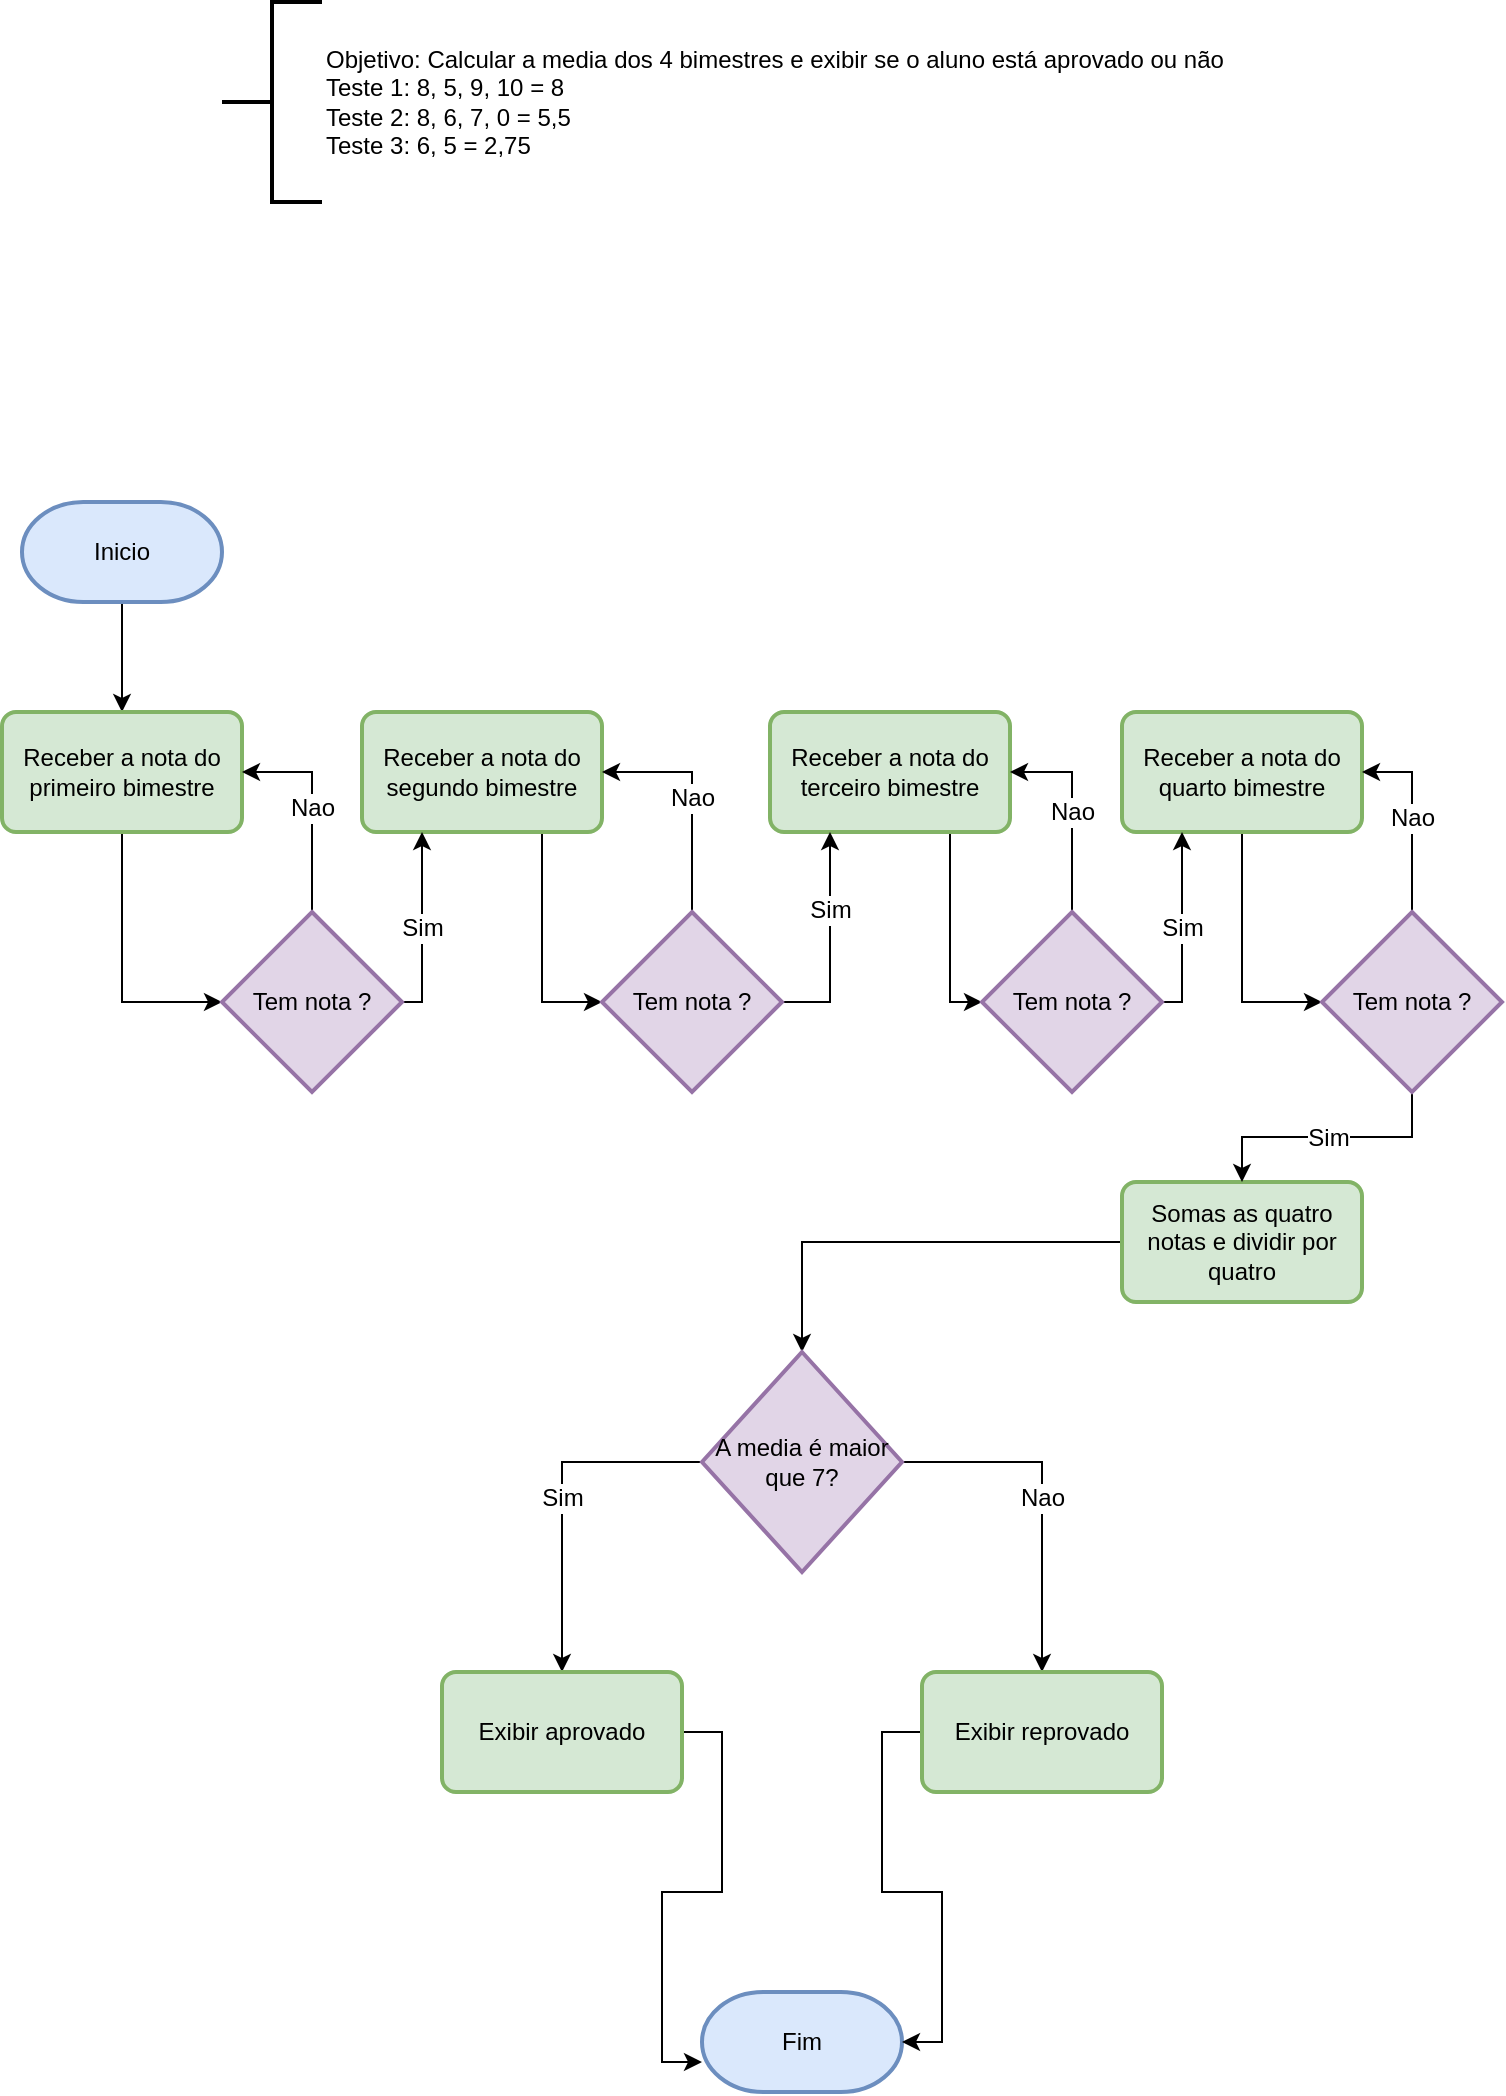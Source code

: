 <mxfile version="16.5.3" type="github">
  <diagram id="tYpWBHmPzQ8GlDJZznWl" name="Page-1">
    <mxGraphModel dx="1240" dy="1872" grid="1" gridSize="10" guides="1" tooltips="1" connect="1" arrows="1" fold="1" page="1" pageScale="1" pageWidth="827" pageHeight="1169" math="0" shadow="0">
      <root>
        <mxCell id="0" />
        <mxCell id="1" parent="0" />
        <mxCell id="cTJw4jK_xdqWJL08SFYX-1" value="" style="edgeStyle=orthogonalEdgeStyle;rounded=0;orthogonalLoop=1;jettySize=auto;html=1;" parent="1" source="cTJw4jK_xdqWJL08SFYX-2" target="cTJw4jK_xdqWJL08SFYX-6" edge="1">
          <mxGeometry relative="1" as="geometry" />
        </mxCell>
        <mxCell id="cTJw4jK_xdqWJL08SFYX-2" value="Inicio" style="strokeWidth=2;html=1;shape=mxgraph.flowchart.terminator;whiteSpace=wrap;fillColor=#dae8fc;strokeColor=#6c8ebf;" parent="1" vertex="1">
          <mxGeometry x="50" y="250" width="100" height="50" as="geometry" />
        </mxCell>
        <mxCell id="cTJw4jK_xdqWJL08SFYX-3" value="Objetivo: Calcular a media dos 4 bimestres e exibir se o aluno está aprovado ou não&lt;br&gt;Teste 1: 8, 5, 9, 10 = 8&lt;br&gt;Teste 2: 8, 6, 7, 0 = 5,5&lt;br&gt;Teste 3: 6, 5 = 2,75&lt;br&gt;" style="strokeWidth=2;html=1;shape=mxgraph.flowchart.annotation_2;align=left;labelPosition=right;pointerEvents=1;" parent="1" vertex="1">
          <mxGeometry x="150" width="50" height="100" as="geometry" />
        </mxCell>
        <mxCell id="cTJw4jK_xdqWJL08SFYX-4" value="Fim" style="strokeWidth=2;html=1;shape=mxgraph.flowchart.terminator;whiteSpace=wrap;fillColor=#dae8fc;strokeColor=#6c8ebf;" parent="1" vertex="1">
          <mxGeometry x="390" y="995" width="100" height="50" as="geometry" />
        </mxCell>
        <mxCell id="vcoiCkiEEp1TqXFV9q4--13" style="edgeStyle=orthogonalEdgeStyle;rounded=0;orthogonalLoop=1;jettySize=auto;html=1;entryX=0;entryY=0.5;entryDx=0;entryDy=0;entryPerimeter=0;fontSize=12;" edge="1" parent="1" source="cTJw4jK_xdqWJL08SFYX-6" target="vcoiCkiEEp1TqXFV9q4--12">
          <mxGeometry relative="1" as="geometry" />
        </mxCell>
        <mxCell id="cTJw4jK_xdqWJL08SFYX-6" value="Receber a nota do primeiro bimestre" style="rounded=1;whiteSpace=wrap;html=1;absoluteArcSize=1;arcSize=14;strokeWidth=2;fillColor=#d5e8d4;strokeColor=#82b366;" parent="1" vertex="1">
          <mxGeometry x="40" y="355" width="120" height="60" as="geometry" />
        </mxCell>
        <mxCell id="vcoiCkiEEp1TqXFV9q4--19" style="edgeStyle=orthogonalEdgeStyle;rounded=0;orthogonalLoop=1;jettySize=auto;html=1;entryX=0;entryY=0.5;entryDx=0;entryDy=0;entryPerimeter=0;fontSize=12;exitX=0.75;exitY=1;exitDx=0;exitDy=0;" edge="1" parent="1" source="cTJw4jK_xdqWJL08SFYX-8" target="vcoiCkiEEp1TqXFV9q4--17">
          <mxGeometry relative="1" as="geometry" />
        </mxCell>
        <mxCell id="cTJw4jK_xdqWJL08SFYX-8" value="Receber a nota do segundo bimestre" style="rounded=1;whiteSpace=wrap;html=1;absoluteArcSize=1;arcSize=14;strokeWidth=2;fillColor=#d5e8d4;strokeColor=#82b366;" parent="1" vertex="1">
          <mxGeometry x="220" y="355" width="120" height="60" as="geometry" />
        </mxCell>
        <mxCell id="vcoiCkiEEp1TqXFV9q4--23" style="edgeStyle=orthogonalEdgeStyle;rounded=0;orthogonalLoop=1;jettySize=auto;html=1;entryX=0;entryY=0.5;entryDx=0;entryDy=0;entryPerimeter=0;fontSize=12;exitX=0.75;exitY=1;exitDx=0;exitDy=0;" edge="1" parent="1" source="cTJw4jK_xdqWJL08SFYX-10" target="vcoiCkiEEp1TqXFV9q4--22">
          <mxGeometry relative="1" as="geometry">
            <Array as="points">
              <mxPoint x="514" y="500" />
            </Array>
          </mxGeometry>
        </mxCell>
        <mxCell id="cTJw4jK_xdqWJL08SFYX-10" value="Receber a nota do terceiro bimestre" style="rounded=1;whiteSpace=wrap;html=1;absoluteArcSize=1;arcSize=14;strokeWidth=2;fillColor=#d5e8d4;strokeColor=#82b366;" parent="1" vertex="1">
          <mxGeometry x="424" y="355" width="120" height="60" as="geometry" />
        </mxCell>
        <mxCell id="vcoiCkiEEp1TqXFV9q4--28" style="edgeStyle=orthogonalEdgeStyle;rounded=0;orthogonalLoop=1;jettySize=auto;html=1;entryX=0;entryY=0.5;entryDx=0;entryDy=0;entryPerimeter=0;fontSize=12;" edge="1" parent="1" source="cTJw4jK_xdqWJL08SFYX-12" target="vcoiCkiEEp1TqXFV9q4--27">
          <mxGeometry relative="1" as="geometry" />
        </mxCell>
        <mxCell id="cTJw4jK_xdqWJL08SFYX-12" value="Receber a nota do quarto bimestre" style="rounded=1;whiteSpace=wrap;html=1;absoluteArcSize=1;arcSize=14;strokeWidth=2;fillColor=#d5e8d4;strokeColor=#82b366;" parent="1" vertex="1">
          <mxGeometry x="600" y="355" width="120" height="60" as="geometry" />
        </mxCell>
        <mxCell id="vcoiCkiEEp1TqXFV9q4--2" value="" style="edgeStyle=orthogonalEdgeStyle;rounded=0;orthogonalLoop=1;jettySize=auto;html=1;fontSize=12;" edge="1" parent="1" source="cTJw4jK_xdqWJL08SFYX-14" target="vcoiCkiEEp1TqXFV9q4--1">
          <mxGeometry relative="1" as="geometry" />
        </mxCell>
        <mxCell id="cTJw4jK_xdqWJL08SFYX-14" value="Somas as quatro notas e dividir por quatro" style="rounded=1;whiteSpace=wrap;html=1;absoluteArcSize=1;arcSize=14;strokeWidth=2;fillColor=#d5e8d4;strokeColor=#82b366;" parent="1" vertex="1">
          <mxGeometry x="600" y="590" width="120" height="60" as="geometry" />
        </mxCell>
        <mxCell id="cTJw4jK_xdqWJL08SFYX-17" value="" style="edgeStyle=orthogonalEdgeStyle;rounded=0;orthogonalLoop=1;jettySize=auto;html=1;" parent="1" edge="1">
          <mxGeometry relative="1" as="geometry">
            <mxPoint x="610" y="290" as="sourcePoint" />
          </mxGeometry>
        </mxCell>
        <mxCell id="cTJw4jK_xdqWJL08SFYX-19" style="edgeStyle=orthogonalEdgeStyle;rounded=0;orthogonalLoop=1;jettySize=auto;html=1;entryX=0;entryY=0.5;entryDx=0;entryDy=0;" parent="1" edge="1">
          <mxGeometry relative="1" as="geometry">
            <mxPoint x="670" y="370" as="sourcePoint" />
          </mxGeometry>
        </mxCell>
        <mxCell id="vcoiCkiEEp1TqXFV9q4--5" value="Sim" style="edgeStyle=orthogonalEdgeStyle;rounded=0;orthogonalLoop=1;jettySize=auto;html=1;entryX=0.5;entryY=0;entryDx=0;entryDy=0;fontSize=12;" edge="1" parent="1" source="vcoiCkiEEp1TqXFV9q4--1" target="vcoiCkiEEp1TqXFV9q4--4">
          <mxGeometry relative="1" as="geometry" />
        </mxCell>
        <mxCell id="vcoiCkiEEp1TqXFV9q4--6" value="Nao" style="edgeStyle=orthogonalEdgeStyle;rounded=0;orthogonalLoop=1;jettySize=auto;html=1;entryX=0.5;entryY=0;entryDx=0;entryDy=0;fontSize=12;" edge="1" parent="1" source="vcoiCkiEEp1TqXFV9q4--1" target="vcoiCkiEEp1TqXFV9q4--3">
          <mxGeometry relative="1" as="geometry" />
        </mxCell>
        <mxCell id="vcoiCkiEEp1TqXFV9q4--1" value="&lt;font style=&quot;font-size: 12px&quot;&gt;A media é maior que 7?&lt;/font&gt;" style="strokeWidth=2;html=1;shape=mxgraph.flowchart.decision;whiteSpace=wrap;fillColor=#e1d5e7;strokeColor=#9673a6;" vertex="1" parent="1">
          <mxGeometry x="390" y="675" width="100" height="110" as="geometry" />
        </mxCell>
        <mxCell id="vcoiCkiEEp1TqXFV9q4--11" style="edgeStyle=orthogonalEdgeStyle;rounded=0;orthogonalLoop=1;jettySize=auto;html=1;entryX=1;entryY=0.5;entryDx=0;entryDy=0;entryPerimeter=0;fontSize=12;" edge="1" parent="1" source="vcoiCkiEEp1TqXFV9q4--3" target="cTJw4jK_xdqWJL08SFYX-4">
          <mxGeometry relative="1" as="geometry" />
        </mxCell>
        <mxCell id="vcoiCkiEEp1TqXFV9q4--3" value="Exibir reprovado" style="rounded=1;whiteSpace=wrap;html=1;absoluteArcSize=1;arcSize=14;strokeWidth=2;fillColor=#d5e8d4;strokeColor=#82b366;" vertex="1" parent="1">
          <mxGeometry x="500" y="835" width="120" height="60" as="geometry" />
        </mxCell>
        <mxCell id="vcoiCkiEEp1TqXFV9q4--10" style="edgeStyle=orthogonalEdgeStyle;rounded=0;orthogonalLoop=1;jettySize=auto;html=1;entryX=0;entryY=0.7;entryDx=0;entryDy=0;entryPerimeter=0;fontSize=12;" edge="1" parent="1" source="vcoiCkiEEp1TqXFV9q4--4" target="cTJw4jK_xdqWJL08SFYX-4">
          <mxGeometry relative="1" as="geometry" />
        </mxCell>
        <mxCell id="vcoiCkiEEp1TqXFV9q4--4" value="Exibir aprovado" style="rounded=1;whiteSpace=wrap;html=1;absoluteArcSize=1;arcSize=14;strokeWidth=2;fillColor=#d5e8d4;strokeColor=#82b366;" vertex="1" parent="1">
          <mxGeometry x="260" y="835" width="120" height="60" as="geometry" />
        </mxCell>
        <mxCell id="vcoiCkiEEp1TqXFV9q4--14" value="Sim" style="edgeStyle=orthogonalEdgeStyle;rounded=0;orthogonalLoop=1;jettySize=auto;html=1;fontSize=12;entryX=0.25;entryY=1;entryDx=0;entryDy=0;" edge="1" parent="1" source="vcoiCkiEEp1TqXFV9q4--12" target="cTJw4jK_xdqWJL08SFYX-8">
          <mxGeometry relative="1" as="geometry">
            <mxPoint x="280" y="425" as="targetPoint" />
            <Array as="points">
              <mxPoint x="250" y="500" />
            </Array>
          </mxGeometry>
        </mxCell>
        <mxCell id="vcoiCkiEEp1TqXFV9q4--15" value="Nao" style="edgeStyle=orthogonalEdgeStyle;rounded=0;orthogonalLoop=1;jettySize=auto;html=1;entryX=1;entryY=0.5;entryDx=0;entryDy=0;fontSize=12;" edge="1" parent="1" source="vcoiCkiEEp1TqXFV9q4--12" target="cTJw4jK_xdqWJL08SFYX-6">
          <mxGeometry relative="1" as="geometry" />
        </mxCell>
        <mxCell id="vcoiCkiEEp1TqXFV9q4--12" value="&lt;font style=&quot;font-size: 12px&quot;&gt;Tem nota ?&lt;/font&gt;" style="strokeWidth=2;html=1;shape=mxgraph.flowchart.decision;whiteSpace=wrap;fillColor=#e1d5e7;strokeColor=#9673a6;" vertex="1" parent="1">
          <mxGeometry x="150" y="455" width="90" height="90" as="geometry" />
        </mxCell>
        <mxCell id="vcoiCkiEEp1TqXFV9q4--20" value="Nao" style="edgeStyle=orthogonalEdgeStyle;rounded=0;orthogonalLoop=1;jettySize=auto;html=1;entryX=1;entryY=0.5;entryDx=0;entryDy=0;fontSize=12;" edge="1" parent="1" source="vcoiCkiEEp1TqXFV9q4--17" target="cTJw4jK_xdqWJL08SFYX-8">
          <mxGeometry relative="1" as="geometry" />
        </mxCell>
        <mxCell id="vcoiCkiEEp1TqXFV9q4--21" value="Sim" style="edgeStyle=orthogonalEdgeStyle;rounded=0;orthogonalLoop=1;jettySize=auto;html=1;entryX=0.25;entryY=1;entryDx=0;entryDy=0;fontSize=12;exitX=1;exitY=0.5;exitDx=0;exitDy=0;exitPerimeter=0;" edge="1" parent="1" source="vcoiCkiEEp1TqXFV9q4--17" target="cTJw4jK_xdqWJL08SFYX-10">
          <mxGeometry x="0.281" relative="1" as="geometry">
            <Array as="points">
              <mxPoint x="454" y="500" />
            </Array>
            <mxPoint as="offset" />
          </mxGeometry>
        </mxCell>
        <mxCell id="vcoiCkiEEp1TqXFV9q4--17" value="&lt;font style=&quot;font-size: 12px&quot;&gt;Tem nota ?&lt;/font&gt;" style="strokeWidth=2;html=1;shape=mxgraph.flowchart.decision;whiteSpace=wrap;fillColor=#e1d5e7;strokeColor=#9673a6;" vertex="1" parent="1">
          <mxGeometry x="340" y="455" width="90" height="90" as="geometry" />
        </mxCell>
        <mxCell id="vcoiCkiEEp1TqXFV9q4--24" value="Nao" style="edgeStyle=orthogonalEdgeStyle;rounded=0;orthogonalLoop=1;jettySize=auto;html=1;entryX=1;entryY=0.5;entryDx=0;entryDy=0;fontSize=12;" edge="1" parent="1" source="vcoiCkiEEp1TqXFV9q4--22" target="cTJw4jK_xdqWJL08SFYX-10">
          <mxGeometry relative="1" as="geometry" />
        </mxCell>
        <mxCell id="vcoiCkiEEp1TqXFV9q4--25" value="Sim" style="edgeStyle=orthogonalEdgeStyle;rounded=0;orthogonalLoop=1;jettySize=auto;html=1;entryX=0.25;entryY=1;entryDx=0;entryDy=0;fontSize=12;" edge="1" parent="1" source="vcoiCkiEEp1TqXFV9q4--22" target="cTJw4jK_xdqWJL08SFYX-12">
          <mxGeometry relative="1" as="geometry">
            <Array as="points">
              <mxPoint x="630" y="500" />
            </Array>
          </mxGeometry>
        </mxCell>
        <mxCell id="vcoiCkiEEp1TqXFV9q4--22" value="&lt;font style=&quot;font-size: 12px&quot;&gt;Tem nota ?&lt;/font&gt;" style="strokeWidth=2;html=1;shape=mxgraph.flowchart.decision;whiteSpace=wrap;fillColor=#e1d5e7;strokeColor=#9673a6;" vertex="1" parent="1">
          <mxGeometry x="530" y="455" width="90" height="90" as="geometry" />
        </mxCell>
        <mxCell id="vcoiCkiEEp1TqXFV9q4--29" value="Nao" style="edgeStyle=orthogonalEdgeStyle;rounded=0;orthogonalLoop=1;jettySize=auto;html=1;entryX=1;entryY=0.5;entryDx=0;entryDy=0;fontSize=12;" edge="1" parent="1" source="vcoiCkiEEp1TqXFV9q4--27" target="cTJw4jK_xdqWJL08SFYX-12">
          <mxGeometry relative="1" as="geometry" />
        </mxCell>
        <mxCell id="vcoiCkiEEp1TqXFV9q4--30" value="Sim" style="edgeStyle=orthogonalEdgeStyle;rounded=0;orthogonalLoop=1;jettySize=auto;html=1;entryX=0.5;entryY=0;entryDx=0;entryDy=0;fontSize=12;" edge="1" parent="1" source="vcoiCkiEEp1TqXFV9q4--27" target="cTJw4jK_xdqWJL08SFYX-14">
          <mxGeometry relative="1" as="geometry" />
        </mxCell>
        <mxCell id="vcoiCkiEEp1TqXFV9q4--27" value="&lt;font style=&quot;font-size: 12px&quot;&gt;Tem nota ?&lt;/font&gt;" style="strokeWidth=2;html=1;shape=mxgraph.flowchart.decision;whiteSpace=wrap;fillColor=#e1d5e7;strokeColor=#9673a6;" vertex="1" parent="1">
          <mxGeometry x="700" y="455" width="90" height="90" as="geometry" />
        </mxCell>
      </root>
    </mxGraphModel>
  </diagram>
</mxfile>
